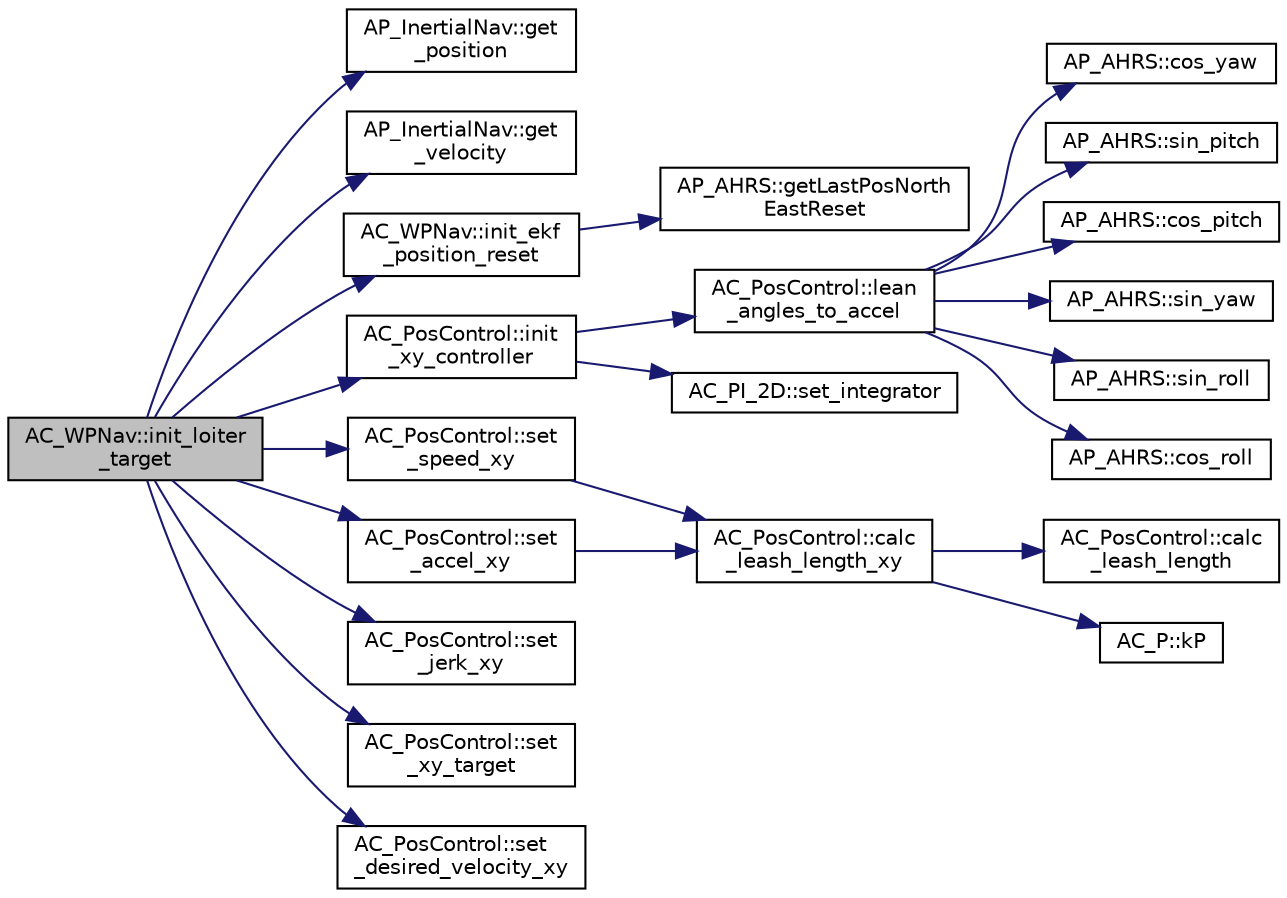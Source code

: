 digraph "AC_WPNav::init_loiter_target"
{
 // INTERACTIVE_SVG=YES
  edge [fontname="Helvetica",fontsize="10",labelfontname="Helvetica",labelfontsize="10"];
  node [fontname="Helvetica",fontsize="10",shape=record];
  rankdir="LR";
  Node1 [label="AC_WPNav::init_loiter\l_target",height=0.2,width=0.4,color="black", fillcolor="grey75", style="filled", fontcolor="black"];
  Node1 -> Node2 [color="midnightblue",fontsize="10",style="solid",fontname="Helvetica"];
  Node2 [label="AP_InertialNav::get\l_position",height=0.2,width=0.4,color="black", fillcolor="white", style="filled",URL="$classAP__InertialNav.html#a0661273d158219186a7a152157138a1c"];
  Node1 -> Node3 [color="midnightblue",fontsize="10",style="solid",fontname="Helvetica"];
  Node3 [label="AP_InertialNav::get\l_velocity",height=0.2,width=0.4,color="black", fillcolor="white", style="filled",URL="$classAP__InertialNav.html#aa1c3b6e9116ece776589a42869c92059"];
  Node1 -> Node4 [color="midnightblue",fontsize="10",style="solid",fontname="Helvetica"];
  Node4 [label="AC_WPNav::init_ekf\l_position_reset",height=0.2,width=0.4,color="black", fillcolor="white", style="filled",URL="$classAC__WPNav.html#ac82ab98a01fe72d461922b15133ca86d",tooltip="initialise and check for ekf position reset and adjust loiter or brake target position ..."];
  Node4 -> Node5 [color="midnightblue",fontsize="10",style="solid",fontname="Helvetica"];
  Node5 [label="AP_AHRS::getLastPosNorth\lEastReset",height=0.2,width=0.4,color="black", fillcolor="white", style="filled",URL="$classAP__AHRS.html#aa185cf9c48e53ea7d3738160aee7eed7"];
  Node1 -> Node6 [color="midnightblue",fontsize="10",style="solid",fontname="Helvetica"];
  Node6 [label="AC_PosControl::init\l_xy_controller",height=0.2,width=0.4,color="black", fillcolor="white", style="filled",URL="$classAC__PosControl.html#ae1676c283b03793693b7c94cecdcd0b2"];
  Node6 -> Node7 [color="midnightblue",fontsize="10",style="solid",fontname="Helvetica"];
  Node7 [label="AC_PosControl::lean\l_angles_to_accel",height=0.2,width=0.4,color="black", fillcolor="white", style="filled",URL="$classAC__PosControl.html#a146634dd74332c97600e933213a75d5a"];
  Node7 -> Node8 [color="midnightblue",fontsize="10",style="solid",fontname="Helvetica"];
  Node8 [label="AP_AHRS::cos_yaw",height=0.2,width=0.4,color="black", fillcolor="white", style="filled",URL="$classAP__AHRS.html#a1aaffcffc239930cb651fad539362fa0"];
  Node7 -> Node9 [color="midnightblue",fontsize="10",style="solid",fontname="Helvetica"];
  Node9 [label="AP_AHRS::sin_pitch",height=0.2,width=0.4,color="black", fillcolor="white", style="filled",URL="$classAP__AHRS.html#ad38cca127a814e11e607f072bfdf03b0"];
  Node7 -> Node10 [color="midnightblue",fontsize="10",style="solid",fontname="Helvetica"];
  Node10 [label="AP_AHRS::cos_pitch",height=0.2,width=0.4,color="black", fillcolor="white", style="filled",URL="$classAP__AHRS.html#aae50efebd31d79c279e6155298433493"];
  Node7 -> Node11 [color="midnightblue",fontsize="10",style="solid",fontname="Helvetica"];
  Node11 [label="AP_AHRS::sin_yaw",height=0.2,width=0.4,color="black", fillcolor="white", style="filled",URL="$classAP__AHRS.html#ae559b9d6fdd1e8ed3001258f58c98c39"];
  Node7 -> Node12 [color="midnightblue",fontsize="10",style="solid",fontname="Helvetica"];
  Node12 [label="AP_AHRS::sin_roll",height=0.2,width=0.4,color="black", fillcolor="white", style="filled",URL="$classAP__AHRS.html#ae6e0ea7f015a055ac5f9a191b36397b2"];
  Node7 -> Node13 [color="midnightblue",fontsize="10",style="solid",fontname="Helvetica"];
  Node13 [label="AP_AHRS::cos_roll",height=0.2,width=0.4,color="black", fillcolor="white", style="filled",URL="$classAP__AHRS.html#a68ea4fdaf53cf5d7068927f5f20393ab"];
  Node6 -> Node14 [color="midnightblue",fontsize="10",style="solid",fontname="Helvetica"];
  Node14 [label="AC_PI_2D::set_integrator",height=0.2,width=0.4,color="black", fillcolor="white", style="filled",URL="$classAC__PI__2D.html#a8ac4814c01feeaf004cb2b51de479cc5"];
  Node1 -> Node15 [color="midnightblue",fontsize="10",style="solid",fontname="Helvetica"];
  Node15 [label="AC_PosControl::set\l_speed_xy",height=0.2,width=0.4,color="black", fillcolor="white", style="filled",URL="$classAC__PosControl.html#aeb636a56d87a2495d86e394ff6ac7549"];
  Node15 -> Node16 [color="midnightblue",fontsize="10",style="solid",fontname="Helvetica"];
  Node16 [label="AC_PosControl::calc\l_leash_length_xy",height=0.2,width=0.4,color="black", fillcolor="white", style="filled",URL="$classAC__PosControl.html#ac4f923c39399266568b9ae9419a0596f"];
  Node16 -> Node17 [color="midnightblue",fontsize="10",style="solid",fontname="Helvetica"];
  Node17 [label="AC_PosControl::calc\l_leash_length",height=0.2,width=0.4,color="black", fillcolor="white", style="filled",URL="$classAC__PosControl.html#a92e0998be57c8a917a7a7514c542e314",tooltip="calc_leash_length - calculates the horizontal leash length given a maximum speed, acceleration and po..."];
  Node16 -> Node18 [color="midnightblue",fontsize="10",style="solid",fontname="Helvetica"];
  Node18 [label="AC_P::kP",height=0.2,width=0.4,color="black", fillcolor="white", style="filled",URL="$classAC__P.html#a9378b33d8cfb4bf2417880c038f1b7a2"];
  Node1 -> Node19 [color="midnightblue",fontsize="10",style="solid",fontname="Helvetica"];
  Node19 [label="AC_PosControl::set\l_accel_xy",height=0.2,width=0.4,color="black", fillcolor="white", style="filled",URL="$classAC__PosControl.html#a5e47fd89f68af7f00d9bd59cfcb422a8"];
  Node19 -> Node16 [color="midnightblue",fontsize="10",style="solid",fontname="Helvetica"];
  Node1 -> Node20 [color="midnightblue",fontsize="10",style="solid",fontname="Helvetica"];
  Node20 [label="AC_PosControl::set\l_jerk_xy",height=0.2,width=0.4,color="black", fillcolor="white", style="filled",URL="$classAC__PosControl.html#adfe1243326de1130e9a5a7d031c00ebb",tooltip="set_jerk_xy - set max horizontal jerk in cm/s/s/s "];
  Node1 -> Node21 [color="midnightblue",fontsize="10",style="solid",fontname="Helvetica"];
  Node21 [label="AC_PosControl::set\l_xy_target",height=0.2,width=0.4,color="black", fillcolor="white", style="filled",URL="$classAC__PosControl.html#a1acdd0aec3b36ec2fad0b05cbca0c252",tooltip="set_xy_target in cm from home "];
  Node1 -> Node22 [color="midnightblue",fontsize="10",style="solid",fontname="Helvetica"];
  Node22 [label="AC_PosControl::set\l_desired_velocity_xy",height=0.2,width=0.4,color="black", fillcolor="white", style="filled",URL="$classAC__PosControl.html#a86db328ce60f79e07a417e55bb5deb5f"];
}
